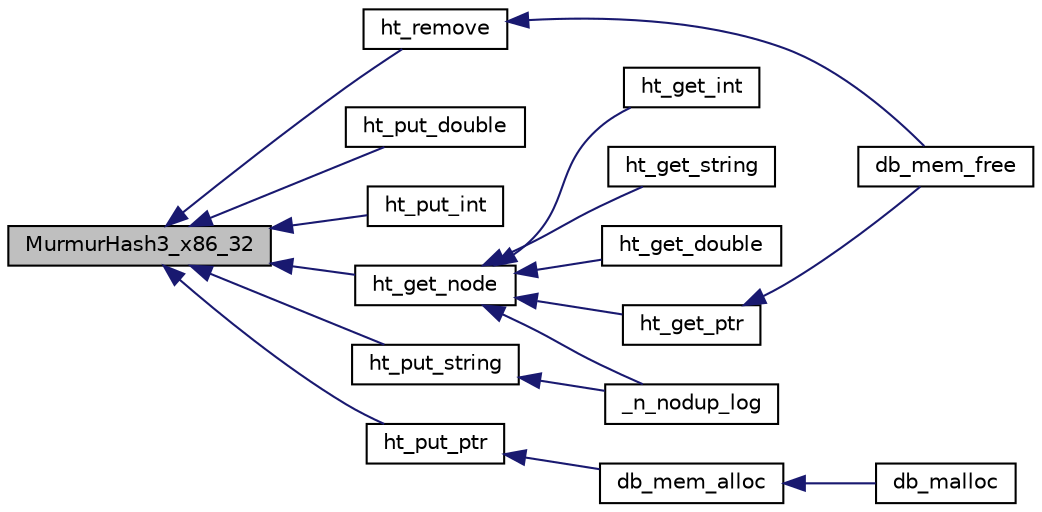 digraph G
{
  edge [fontname="Helvetica",fontsize="10",labelfontname="Helvetica",labelfontsize="10"];
  node [fontname="Helvetica",fontsize="10",shape=record];
  rankdir=LR;
  Node1 [label="MurmurHash3_x86_32",height=0.2,width=0.4,color="black", fillcolor="grey75", style="filled" fontcolor="black"];
  Node1 -> Node2 [dir=back,color="midnightblue",fontsize="10",style="solid",fontname="Helvetica"];
  Node2 [label="ht_get_node",height=0.2,width=0.4,color="black", fillcolor="white", style="filled",URL="$group___h_a_s_h___t_a_b_l_e.html#ga1be4f5c5c4296b9fa21a729eb01bb7c3",tooltip="return the associated key&#39;s node inside the hash_table"];
  Node2 -> Node3 [dir=back,color="midnightblue",fontsize="10",style="solid",fontname="Helvetica"];
  Node3 [label="_n_nodup_log",height=0.2,width=0.4,color="black", fillcolor="white", style="filled",URL="$group___l_o_g.html#ga650828539395216dd2f4f28da5131c42",tooltip="Logging function. log( level , const char *format , ... ) is a macro around _log."];
  Node2 -> Node4 [dir=back,color="midnightblue",fontsize="10",style="solid",fontname="Helvetica"];
  Node4 [label="ht_get_double",height=0.2,width=0.4,color="black", fillcolor="white", style="filled",URL="$group___h_a_s_h___t_a_b_l_e.html#gaaa35befb530f8299abf88af3ee42e6eb",tooltip="Retrieve a double value in the hash table, at the given key. Leave val untouched if key is not found..."];
  Node2 -> Node5 [dir=back,color="midnightblue",fontsize="10",style="solid",fontname="Helvetica"];
  Node5 [label="ht_get_int",height=0.2,width=0.4,color="black", fillcolor="white", style="filled",URL="$group___h_a_s_h___t_a_b_l_e.html#ga1dad8732deb44eada370325427824b0d",tooltip="Retrieve an integral value in the hash table, at the given key. Leave val untouched if key is not fou..."];
  Node2 -> Node6 [dir=back,color="midnightblue",fontsize="10",style="solid",fontname="Helvetica"];
  Node6 [label="ht_get_ptr",height=0.2,width=0.4,color="black", fillcolor="white", style="filled",URL="$group___h_a_s_h___t_a_b_l_e.html#gae34a331ccbda86f7e5b2319f1852d6ca",tooltip="Retrieve a pointer value in the hash table, at the given key. Leave val untouched if key is not found..."];
  Node6 -> Node7 [dir=back,color="midnightblue",fontsize="10",style="solid",fontname="Helvetica"];
  Node7 [label="db_mem_free",height=0.2,width=0.4,color="black", fillcolor="white", style="filled",URL="$n__debug__mem_8c.html#a7f2a72414c7319fd4c2d43455e65dae1",tooltip="Free a pointer and also remove it from debug table."];
  Node2 -> Node8 [dir=back,color="midnightblue",fontsize="10",style="solid",fontname="Helvetica"];
  Node8 [label="ht_get_string",height=0.2,width=0.4,color="black", fillcolor="white", style="filled",URL="$group___h_a_s_h___t_a_b_l_e.html#ga1044c61baf3c82c9783fa55bce28b4ae",tooltip="Retrieve a char *string value in the hash table, at the given key. Leave val untouched if key is not ..."];
  Node1 -> Node9 [dir=back,color="midnightblue",fontsize="10",style="solid",fontname="Helvetica"];
  Node9 [label="ht_put_double",height=0.2,width=0.4,color="black", fillcolor="white", style="filled",URL="$group___h_a_s_h___t_a_b_l_e.html#ga70893a1e40d3fd0f9e04f8112ac5beac",tooltip="put a double value with given key in the targeted hash table"];
  Node1 -> Node10 [dir=back,color="midnightblue",fontsize="10",style="solid",fontname="Helvetica"];
  Node10 [label="ht_put_int",height=0.2,width=0.4,color="black", fillcolor="white", style="filled",URL="$group___h_a_s_h___t_a_b_l_e.html#ga99a6e2c71abc8ba946bedc4278aeef27",tooltip="put an integral value with given key in the targeted hash table"];
  Node1 -> Node11 [dir=back,color="midnightblue",fontsize="10",style="solid",fontname="Helvetica"];
  Node11 [label="ht_put_ptr",height=0.2,width=0.4,color="black", fillcolor="white", style="filled",URL="$group___h_a_s_h___t_a_b_l_e.html#ga59a63e27a615643df1e58e7cbd5fc262",tooltip="put a pointer value with given key in the targeted hash table"];
  Node11 -> Node12 [dir=back,color="midnightblue",fontsize="10",style="solid",fontname="Helvetica"];
  Node12 [label="db_mem_alloc",height=0.2,width=0.4,color="black", fillcolor="white", style="filled",URL="$n__debug__mem_8c.html#a3f63c1a843b2f1685d31b4564ee03918",tooltip="allocate a new pointer with size and also put it in the debug table"];
  Node12 -> Node13 [dir=back,color="midnightblue",fontsize="10",style="solid",fontname="Helvetica"];
  Node13 [label="db_malloc",height=0.2,width=0.4,color="black", fillcolor="white", style="filled",URL="$n__debug__mem_8c.html#a4e40fbd7c03b3f9c8ddb3031c464921e",tooltip="return a new allocated element"];
  Node1 -> Node14 [dir=back,color="midnightblue",fontsize="10",style="solid",fontname="Helvetica"];
  Node14 [label="ht_put_string",height=0.2,width=0.4,color="black", fillcolor="white", style="filled",URL="$group___h_a_s_h___t_a_b_l_e.html#ga7f307bb48bebaca6f5e563760ef40ecd",tooltip="put a null terminated char *string with given key in the targeted hash table"];
  Node14 -> Node3 [dir=back,color="midnightblue",fontsize="10",style="solid",fontname="Helvetica"];
  Node1 -> Node15 [dir=back,color="midnightblue",fontsize="10",style="solid",fontname="Helvetica"];
  Node15 [label="ht_remove",height=0.2,width=0.4,color="black", fillcolor="white", style="filled",URL="$group___h_a_s_h___t_a_b_l_e.html#ga8d8873be47a634ad8a386e61f12a1f53",tooltip="Remove a key from a hash table."];
  Node15 -> Node7 [dir=back,color="midnightblue",fontsize="10",style="solid",fontname="Helvetica"];
}
